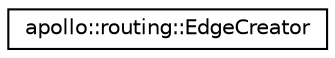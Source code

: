 digraph "Graphical Class Hierarchy"
{
  edge [fontname="Helvetica",fontsize="10",labelfontname="Helvetica",labelfontsize="10"];
  node [fontname="Helvetica",fontsize="10",shape=record];
  rankdir="LR";
  Node1 [label="apollo::routing::EdgeCreator",height=0.2,width=0.4,color="black", fillcolor="white", style="filled",URL="$classapollo_1_1routing_1_1EdgeCreator.html"];
}
